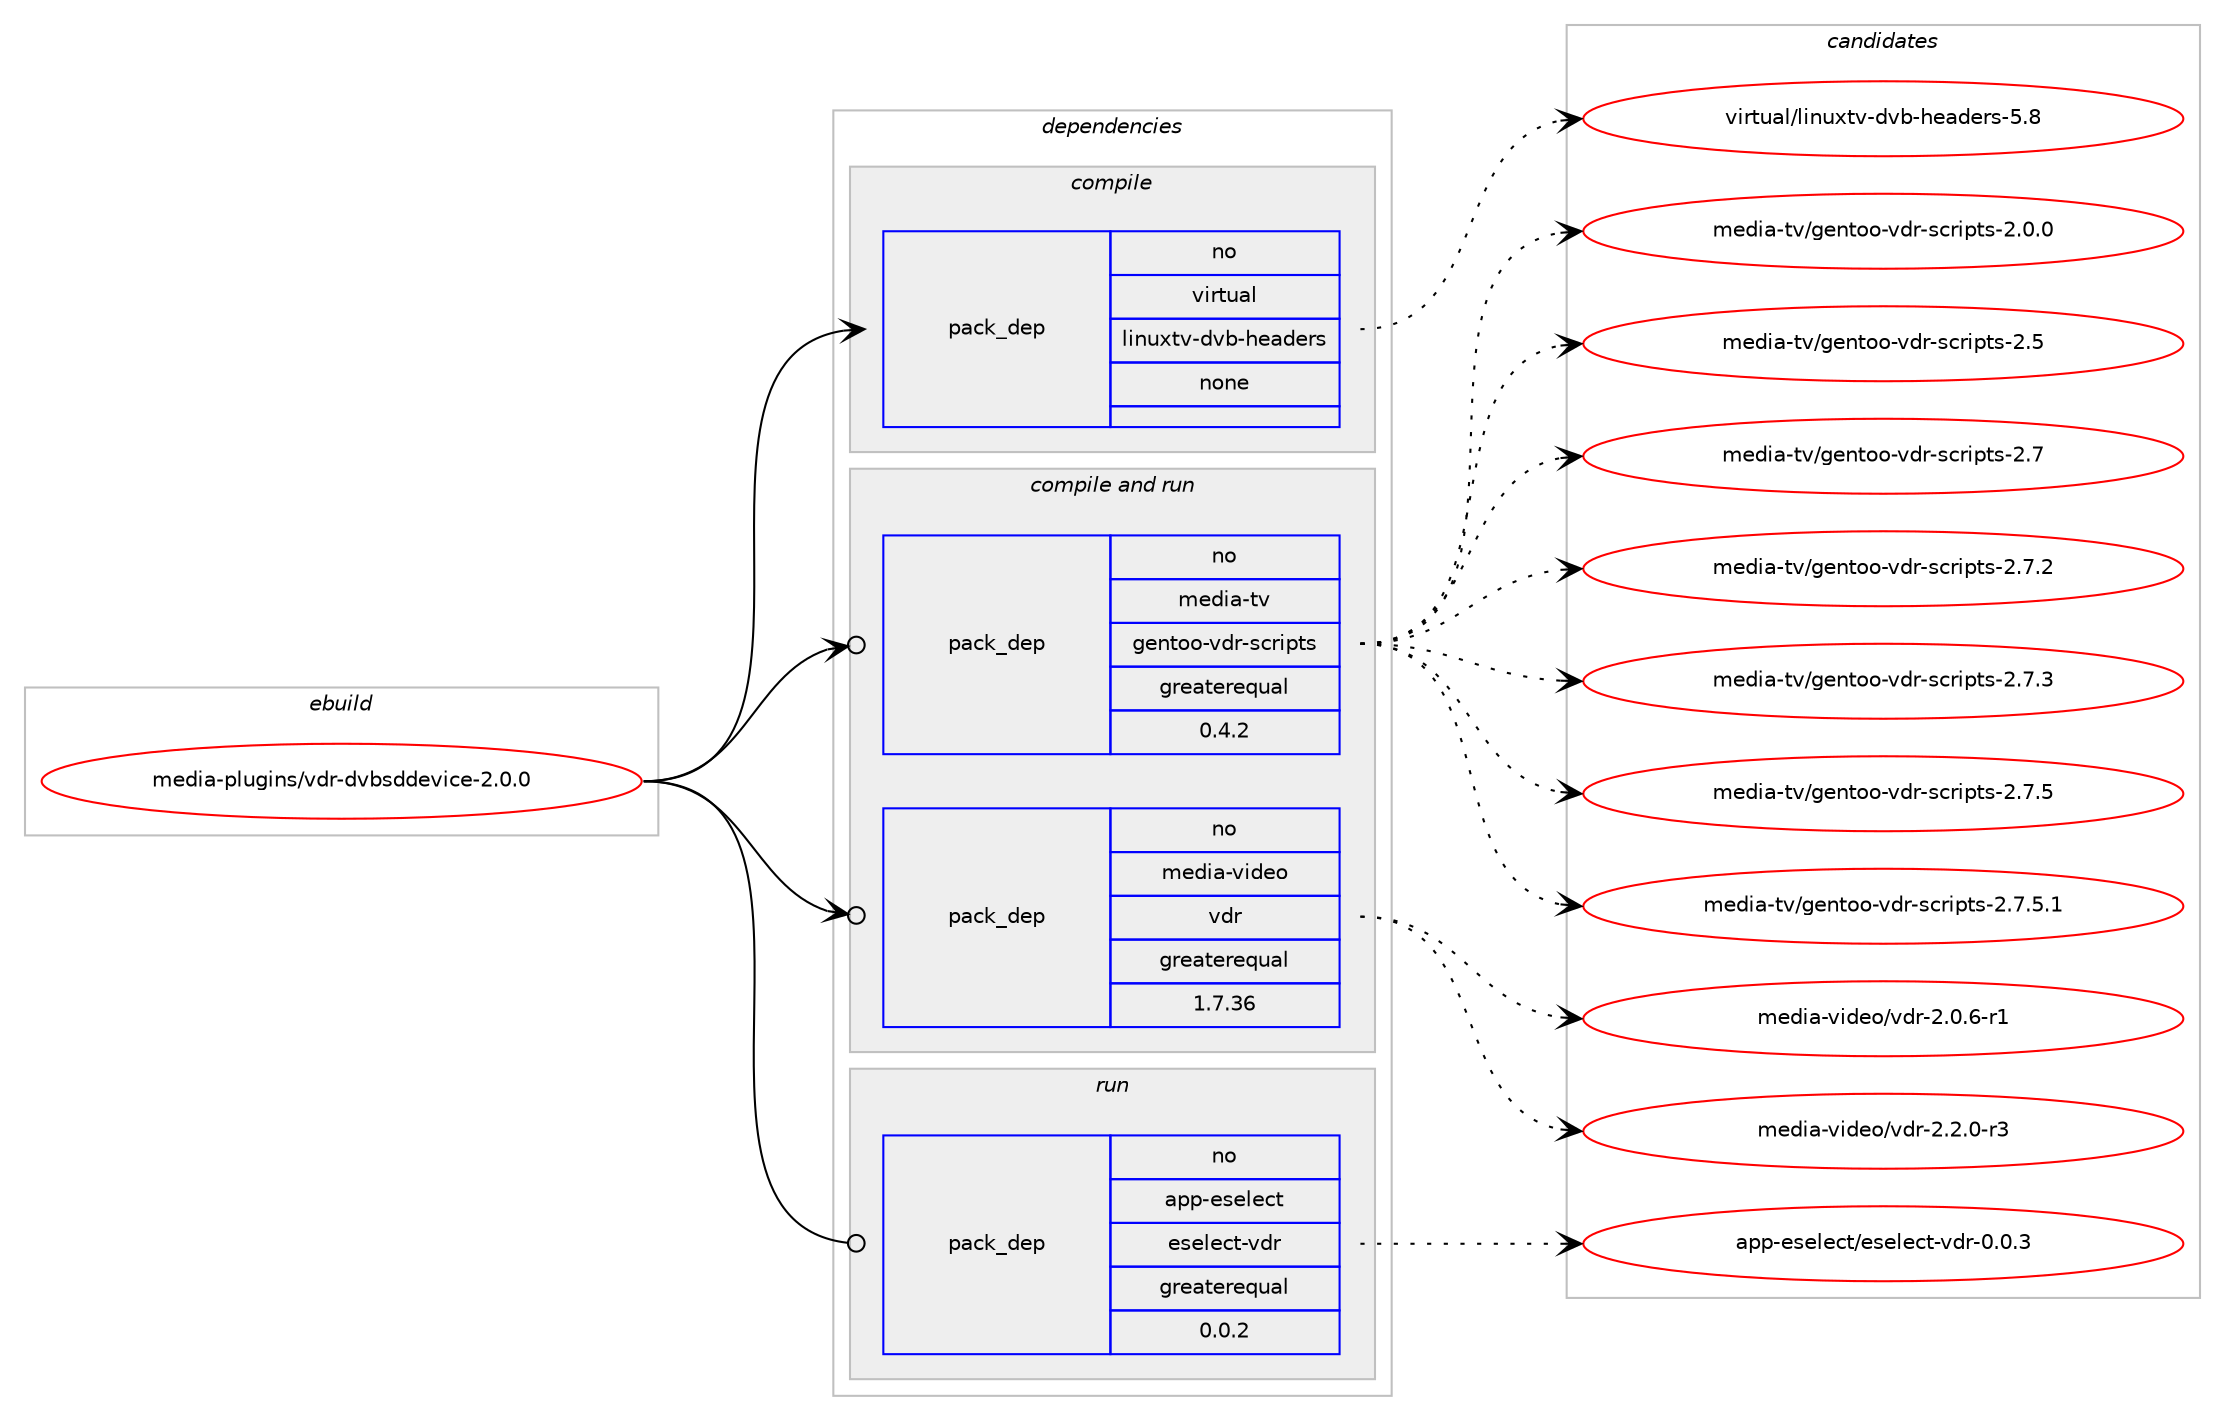 digraph prolog {

# *************
# Graph options
# *************

newrank=true;
concentrate=true;
compound=true;
graph [rankdir=LR,fontname=Helvetica,fontsize=10,ranksep=1.5];#, ranksep=2.5, nodesep=0.2];
edge  [arrowhead=vee];
node  [fontname=Helvetica,fontsize=10];

# **********
# The ebuild
# **********

subgraph cluster_leftcol {
color=gray;
rank=same;
label=<<i>ebuild</i>>;
id [label="media-plugins/vdr-dvbsddevice-2.0.0", color=red, width=4, href="../media-plugins/vdr-dvbsddevice-2.0.0.svg"];
}

# ****************
# The dependencies
# ****************

subgraph cluster_midcol {
color=gray;
label=<<i>dependencies</i>>;
subgraph cluster_compile {
fillcolor="#eeeeee";
style=filled;
label=<<i>compile</i>>;
subgraph pack588077 {
dependency795168 [label=<<TABLE BORDER="0" CELLBORDER="1" CELLSPACING="0" CELLPADDING="4" WIDTH="220"><TR><TD ROWSPAN="6" CELLPADDING="30">pack_dep</TD></TR><TR><TD WIDTH="110">no</TD></TR><TR><TD>virtual</TD></TR><TR><TD>linuxtv-dvb-headers</TD></TR><TR><TD>none</TD></TR><TR><TD></TD></TR></TABLE>>, shape=none, color=blue];
}
id:e -> dependency795168:w [weight=20,style="solid",arrowhead="vee"];
}
subgraph cluster_compileandrun {
fillcolor="#eeeeee";
style=filled;
label=<<i>compile and run</i>>;
subgraph pack588078 {
dependency795169 [label=<<TABLE BORDER="0" CELLBORDER="1" CELLSPACING="0" CELLPADDING="4" WIDTH="220"><TR><TD ROWSPAN="6" CELLPADDING="30">pack_dep</TD></TR><TR><TD WIDTH="110">no</TD></TR><TR><TD>media-tv</TD></TR><TR><TD>gentoo-vdr-scripts</TD></TR><TR><TD>greaterequal</TD></TR><TR><TD>0.4.2</TD></TR></TABLE>>, shape=none, color=blue];
}
id:e -> dependency795169:w [weight=20,style="solid",arrowhead="odotvee"];
subgraph pack588079 {
dependency795170 [label=<<TABLE BORDER="0" CELLBORDER="1" CELLSPACING="0" CELLPADDING="4" WIDTH="220"><TR><TD ROWSPAN="6" CELLPADDING="30">pack_dep</TD></TR><TR><TD WIDTH="110">no</TD></TR><TR><TD>media-video</TD></TR><TR><TD>vdr</TD></TR><TR><TD>greaterequal</TD></TR><TR><TD>1.7.36</TD></TR></TABLE>>, shape=none, color=blue];
}
id:e -> dependency795170:w [weight=20,style="solid",arrowhead="odotvee"];
}
subgraph cluster_run {
fillcolor="#eeeeee";
style=filled;
label=<<i>run</i>>;
subgraph pack588080 {
dependency795171 [label=<<TABLE BORDER="0" CELLBORDER="1" CELLSPACING="0" CELLPADDING="4" WIDTH="220"><TR><TD ROWSPAN="6" CELLPADDING="30">pack_dep</TD></TR><TR><TD WIDTH="110">no</TD></TR><TR><TD>app-eselect</TD></TR><TR><TD>eselect-vdr</TD></TR><TR><TD>greaterequal</TD></TR><TR><TD>0.0.2</TD></TR></TABLE>>, shape=none, color=blue];
}
id:e -> dependency795171:w [weight=20,style="solid",arrowhead="odot"];
}
}

# **************
# The candidates
# **************

subgraph cluster_choices {
rank=same;
color=gray;
label=<<i>candidates</i>>;

subgraph choice588077 {
color=black;
nodesep=1;
choice11810511411611797108471081051101171201161184510011898451041019710010111411545534656 [label="virtual/linuxtv-dvb-headers-5.8", color=red, width=4,href="../virtual/linuxtv-dvb-headers-5.8.svg"];
dependency795168:e -> choice11810511411611797108471081051101171201161184510011898451041019710010111411545534656:w [style=dotted,weight="100"];
}
subgraph choice588078 {
color=black;
nodesep=1;
choice109101100105974511611847103101110116111111451181001144511599114105112116115455046484648 [label="media-tv/gentoo-vdr-scripts-2.0.0", color=red, width=4,href="../media-tv/gentoo-vdr-scripts-2.0.0.svg"];
choice10910110010597451161184710310111011611111145118100114451159911410511211611545504653 [label="media-tv/gentoo-vdr-scripts-2.5", color=red, width=4,href="../media-tv/gentoo-vdr-scripts-2.5.svg"];
choice10910110010597451161184710310111011611111145118100114451159911410511211611545504655 [label="media-tv/gentoo-vdr-scripts-2.7", color=red, width=4,href="../media-tv/gentoo-vdr-scripts-2.7.svg"];
choice109101100105974511611847103101110116111111451181001144511599114105112116115455046554650 [label="media-tv/gentoo-vdr-scripts-2.7.2", color=red, width=4,href="../media-tv/gentoo-vdr-scripts-2.7.2.svg"];
choice109101100105974511611847103101110116111111451181001144511599114105112116115455046554651 [label="media-tv/gentoo-vdr-scripts-2.7.3", color=red, width=4,href="../media-tv/gentoo-vdr-scripts-2.7.3.svg"];
choice109101100105974511611847103101110116111111451181001144511599114105112116115455046554653 [label="media-tv/gentoo-vdr-scripts-2.7.5", color=red, width=4,href="../media-tv/gentoo-vdr-scripts-2.7.5.svg"];
choice1091011001059745116118471031011101161111114511810011445115991141051121161154550465546534649 [label="media-tv/gentoo-vdr-scripts-2.7.5.1", color=red, width=4,href="../media-tv/gentoo-vdr-scripts-2.7.5.1.svg"];
dependency795169:e -> choice109101100105974511611847103101110116111111451181001144511599114105112116115455046484648:w [style=dotted,weight="100"];
dependency795169:e -> choice10910110010597451161184710310111011611111145118100114451159911410511211611545504653:w [style=dotted,weight="100"];
dependency795169:e -> choice10910110010597451161184710310111011611111145118100114451159911410511211611545504655:w [style=dotted,weight="100"];
dependency795169:e -> choice109101100105974511611847103101110116111111451181001144511599114105112116115455046554650:w [style=dotted,weight="100"];
dependency795169:e -> choice109101100105974511611847103101110116111111451181001144511599114105112116115455046554651:w [style=dotted,weight="100"];
dependency795169:e -> choice109101100105974511611847103101110116111111451181001144511599114105112116115455046554653:w [style=dotted,weight="100"];
dependency795169:e -> choice1091011001059745116118471031011101161111114511810011445115991141051121161154550465546534649:w [style=dotted,weight="100"];
}
subgraph choice588079 {
color=black;
nodesep=1;
choice1091011001059745118105100101111471181001144550464846544511449 [label="media-video/vdr-2.0.6-r1", color=red, width=4,href="../media-video/vdr-2.0.6-r1.svg"];
choice1091011001059745118105100101111471181001144550465046484511451 [label="media-video/vdr-2.2.0-r3", color=red, width=4,href="../media-video/vdr-2.2.0-r3.svg"];
dependency795170:e -> choice1091011001059745118105100101111471181001144550464846544511449:w [style=dotted,weight="100"];
dependency795170:e -> choice1091011001059745118105100101111471181001144550465046484511451:w [style=dotted,weight="100"];
}
subgraph choice588080 {
color=black;
nodesep=1;
choice971121124510111510110810199116471011151011081019911645118100114454846484651 [label="app-eselect/eselect-vdr-0.0.3", color=red, width=4,href="../app-eselect/eselect-vdr-0.0.3.svg"];
dependency795171:e -> choice971121124510111510110810199116471011151011081019911645118100114454846484651:w [style=dotted,weight="100"];
}
}

}
